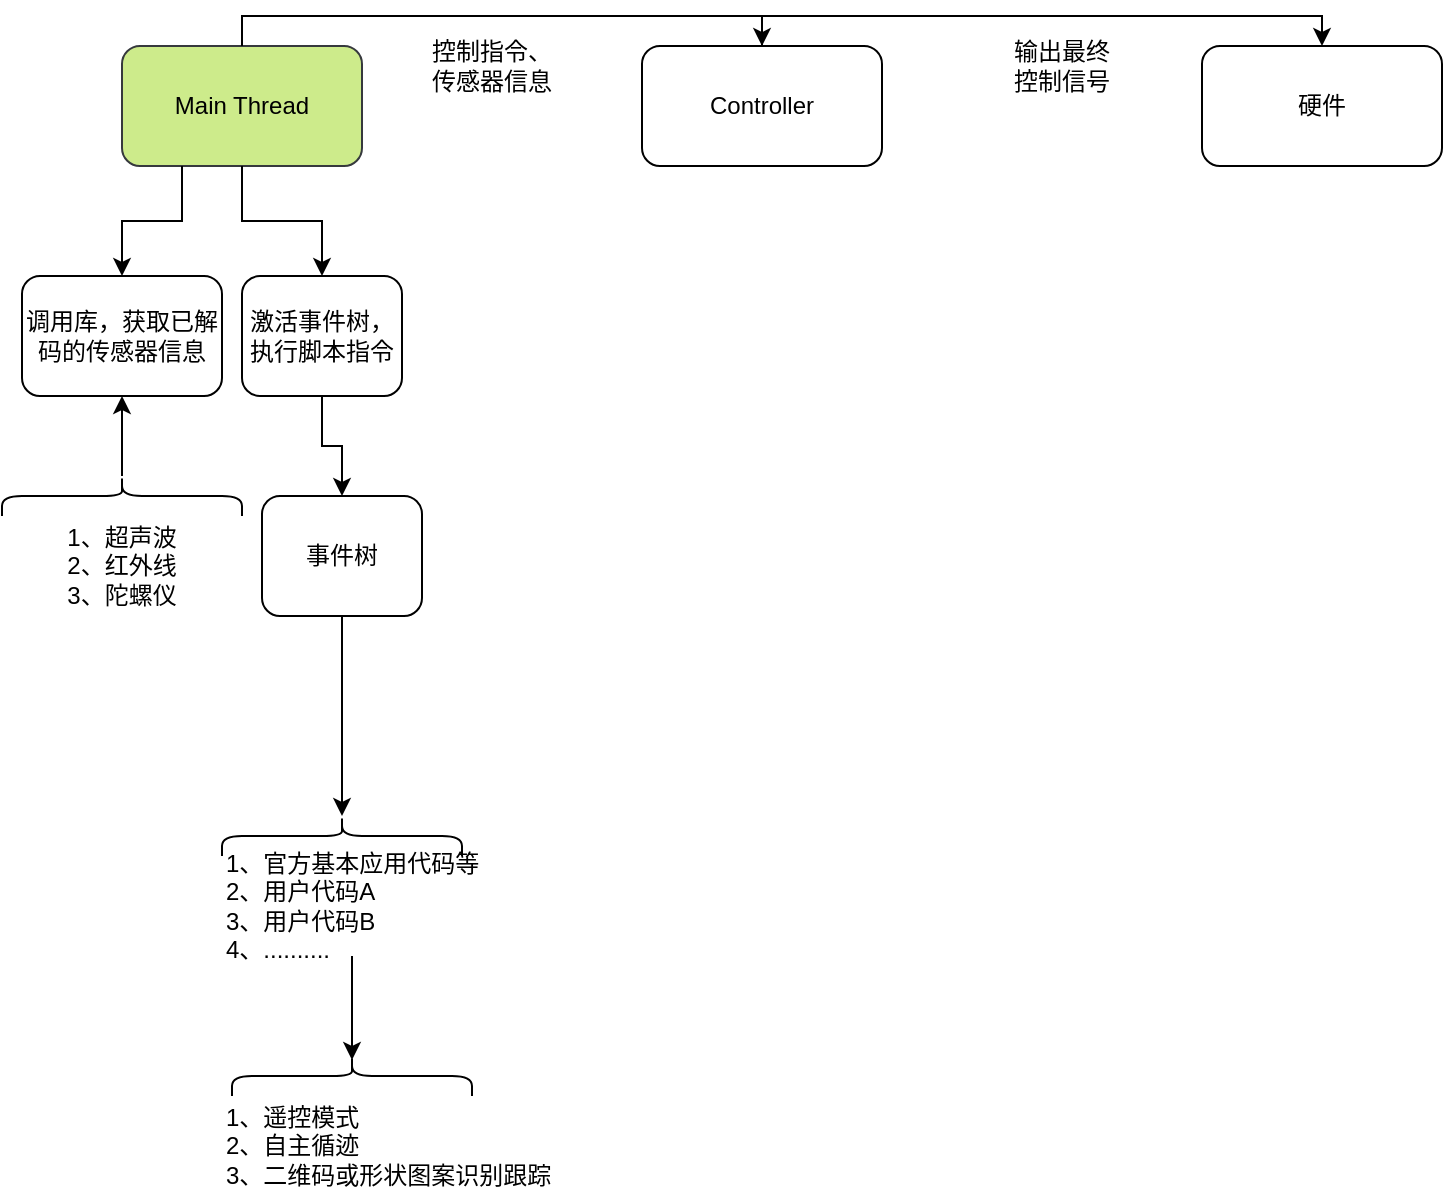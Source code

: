 <mxfile version="20.5.3" type="github">
  <diagram id="prtHgNgQTEPvFCAcTncT" name="Page-1">
    <mxGraphModel dx="1052" dy="579" grid="1" gridSize="10" guides="1" tooltips="1" connect="1" arrows="1" fold="1" page="1" pageScale="1" pageWidth="1169" pageHeight="827" math="0" shadow="0">
      <root>
        <object label="" 管道施工="" id="0">
          <mxCell />
        </object>
        <mxCell id="1" parent="0" />
        <mxCell id="n69_QYQXAGHu2_i68GKL-10" value="Main Thread" style="rounded=1;whiteSpace=wrap;html=1;fillColor=#cdeb8b;strokeColor=#36393d;" vertex="1" parent="1">
          <mxGeometry x="80" y="35" width="120" height="60" as="geometry" />
        </mxCell>
        <object label="" id="n69_QYQXAGHu2_i68GKL-11">
          <mxCell style="edgeStyle=orthogonalEdgeStyle;rounded=0;orthogonalLoop=1;jettySize=auto;html=1;" edge="1" source="n69_QYQXAGHu2_i68GKL-10" target="n69_QYQXAGHu2_i68GKL-12" parent="1">
            <mxGeometry relative="1" as="geometry">
              <Array as="points">
                <mxPoint x="140" y="20" />
                <mxPoint x="400" y="20" />
              </Array>
            </mxGeometry>
          </mxCell>
        </object>
        <mxCell id="n69_QYQXAGHu2_i68GKL-12" value="Controller" style="rounded=1;whiteSpace=wrap;html=1;" vertex="1" parent="1">
          <mxGeometry x="340" y="35" width="120" height="60" as="geometry" />
        </mxCell>
        <mxCell id="n69_QYQXAGHu2_i68GKL-13" value="控制指令、传感器信息" style="text;html=1;strokeColor=none;fillColor=none;align=center;verticalAlign=middle;whiteSpace=wrap;rounded=0;" vertex="1" parent="1">
          <mxGeometry x="230" y="30" width="70" height="30" as="geometry" />
        </mxCell>
        <object label="" id="n69_QYQXAGHu2_i68GKL-18">
          <mxCell style="edgeStyle=orthogonalEdgeStyle;rounded=0;orthogonalLoop=1;jettySize=auto;html=1;exitX=0.5;exitY=0;exitDx=0;exitDy=0;" edge="1" target="n69_QYQXAGHu2_i68GKL-19" source="n69_QYQXAGHu2_i68GKL-12" parent="1">
            <mxGeometry relative="1" as="geometry">
              <mxPoint x="150" y="105" as="sourcePoint" />
              <Array as="points">
                <mxPoint x="400" y="20" />
                <mxPoint x="680" y="20" />
              </Array>
            </mxGeometry>
          </mxCell>
        </object>
        <mxCell id="n69_QYQXAGHu2_i68GKL-19" value="硬件" style="rounded=1;whiteSpace=wrap;html=1;" vertex="1" parent="1">
          <mxGeometry x="620" y="35" width="120" height="60" as="geometry" />
        </mxCell>
        <mxCell id="n69_QYQXAGHu2_i68GKL-20" value="输出最终控制信号" style="text;html=1;strokeColor=none;fillColor=none;align=center;verticalAlign=middle;whiteSpace=wrap;rounded=0;" vertex="1" parent="1">
          <mxGeometry x="520" y="30" width="60" height="30" as="geometry" />
        </mxCell>
        <mxCell id="n69_QYQXAGHu2_i68GKL-21" value="" style="edgeStyle=orthogonalEdgeStyle;rounded=0;orthogonalLoop=1;jettySize=auto;html=1;exitX=0.25;exitY=1;exitDx=0;exitDy=0;" edge="1" source="n69_QYQXAGHu2_i68GKL-10" target="n69_QYQXAGHu2_i68GKL-22" parent="1">
          <mxGeometry relative="1" as="geometry" />
        </mxCell>
        <mxCell id="n69_QYQXAGHu2_i68GKL-22" value="调用库，获取已解码的传感器信息" style="rounded=1;whiteSpace=wrap;html=1;" vertex="1" parent="1">
          <mxGeometry x="30" y="150" width="100" height="60" as="geometry" />
        </mxCell>
        <mxCell id="n69_QYQXAGHu2_i68GKL-25" value="" style="edgeStyle=orthogonalEdgeStyle;rounded=0;orthogonalLoop=1;jettySize=auto;html=1;" edge="1" source="n69_QYQXAGHu2_i68GKL-10" target="n69_QYQXAGHu2_i68GKL-26" parent="1">
          <mxGeometry relative="1" as="geometry" />
        </mxCell>
        <mxCell id="n69_QYQXAGHu2_i68GKL-26" value="激活事件树，执行脚本指令" style="rounded=1;whiteSpace=wrap;html=1;" vertex="1" parent="1">
          <mxGeometry x="140" y="150" width="80" height="60" as="geometry" />
        </mxCell>
        <mxCell id="n69_QYQXAGHu2_i68GKL-28" style="edgeStyle=orthogonalEdgeStyle;rounded=0;orthogonalLoop=1;jettySize=auto;html=1;entryX=0.5;entryY=1;entryDx=0;entryDy=0;" edge="1" parent="1" source="n69_QYQXAGHu2_i68GKL-27" target="n69_QYQXAGHu2_i68GKL-22">
          <mxGeometry relative="1" as="geometry" />
        </mxCell>
        <mxCell id="n69_QYQXAGHu2_i68GKL-27" value="" style="shape=curlyBracket;whiteSpace=wrap;html=1;rounded=1;labelPosition=left;verticalLabelPosition=middle;align=right;verticalAlign=middle;rotation=90;" vertex="1" parent="1">
          <mxGeometry x="70" y="200" width="20" height="120" as="geometry" />
        </mxCell>
        <mxCell id="n69_QYQXAGHu2_i68GKL-29" value="1、超声波&lt;br&gt;2、红外线&lt;br&gt;3、陀螺仪" style="text;html=1;strokeColor=none;fillColor=none;align=center;verticalAlign=middle;whiteSpace=wrap;rounded=0;" vertex="1" parent="1">
          <mxGeometry x="20" y="270" width="120" height="50" as="geometry" />
        </mxCell>
        <mxCell id="n69_QYQXAGHu2_i68GKL-30" value="" style="edgeStyle=orthogonalEdgeStyle;rounded=0;orthogonalLoop=1;jettySize=auto;html=1;" edge="1" target="n69_QYQXAGHu2_i68GKL-31" source="n69_QYQXAGHu2_i68GKL-26" parent="1">
          <mxGeometry relative="1" as="geometry">
            <mxPoint x="150" y="165" as="sourcePoint" />
          </mxGeometry>
        </mxCell>
        <mxCell id="n69_QYQXAGHu2_i68GKL-33" style="edgeStyle=orthogonalEdgeStyle;rounded=0;orthogonalLoop=1;jettySize=auto;html=1;" edge="1" parent="1" source="n69_QYQXAGHu2_i68GKL-31" target="n69_QYQXAGHu2_i68GKL-32">
          <mxGeometry relative="1" as="geometry" />
        </mxCell>
        <mxCell id="n69_QYQXAGHu2_i68GKL-31" value="事件树" style="rounded=1;whiteSpace=wrap;html=1;" vertex="1" parent="1">
          <mxGeometry x="150" y="260" width="80" height="60" as="geometry" />
        </mxCell>
        <mxCell id="n69_QYQXAGHu2_i68GKL-32" value="" style="shape=curlyBracket;whiteSpace=wrap;html=1;rounded=1;labelPosition=left;verticalLabelPosition=middle;align=right;verticalAlign=middle;rotation=90;" vertex="1" parent="1">
          <mxGeometry x="180" y="370" width="20" height="120" as="geometry" />
        </mxCell>
        <mxCell id="n69_QYQXAGHu2_i68GKL-36" style="edgeStyle=orthogonalEdgeStyle;rounded=0;orthogonalLoop=1;jettySize=auto;html=1;entryX=0.1;entryY=0.5;entryDx=0;entryDy=0;entryPerimeter=0;" edge="1" parent="1" source="n69_QYQXAGHu2_i68GKL-34" target="n69_QYQXAGHu2_i68GKL-35">
          <mxGeometry relative="1" as="geometry" />
        </mxCell>
        <mxCell id="n69_QYQXAGHu2_i68GKL-34" value="1、官方基本应用代码等&lt;br&gt;2、用户代码A&lt;br&gt;3、用户代码B&lt;br&gt;4、.........." style="text;html=1;strokeColor=none;fillColor=none;align=left;verticalAlign=middle;whiteSpace=wrap;rounded=0;" vertex="1" parent="1">
          <mxGeometry x="130" y="440" width="130" height="50" as="geometry" />
        </mxCell>
        <mxCell id="n69_QYQXAGHu2_i68GKL-35" value="" style="shape=curlyBracket;whiteSpace=wrap;html=1;rounded=1;labelPosition=left;verticalLabelPosition=middle;align=right;verticalAlign=middle;rotation=90;" vertex="1" parent="1">
          <mxGeometry x="185" y="490" width="20" height="120" as="geometry" />
        </mxCell>
        <mxCell id="n69_QYQXAGHu2_i68GKL-37" value="1、遥控模式&lt;br&gt;2、自主循迹&lt;br&gt;3、二维码或形状图案识别跟踪" style="text;html=1;strokeColor=none;fillColor=none;align=left;verticalAlign=middle;whiteSpace=wrap;rounded=0;labelPosition=center;verticalLabelPosition=middle;" vertex="1" parent="1">
          <mxGeometry x="130" y="560" width="170" height="50" as="geometry" />
        </mxCell>
      </root>
    </mxGraphModel>
  </diagram>
</mxfile>
